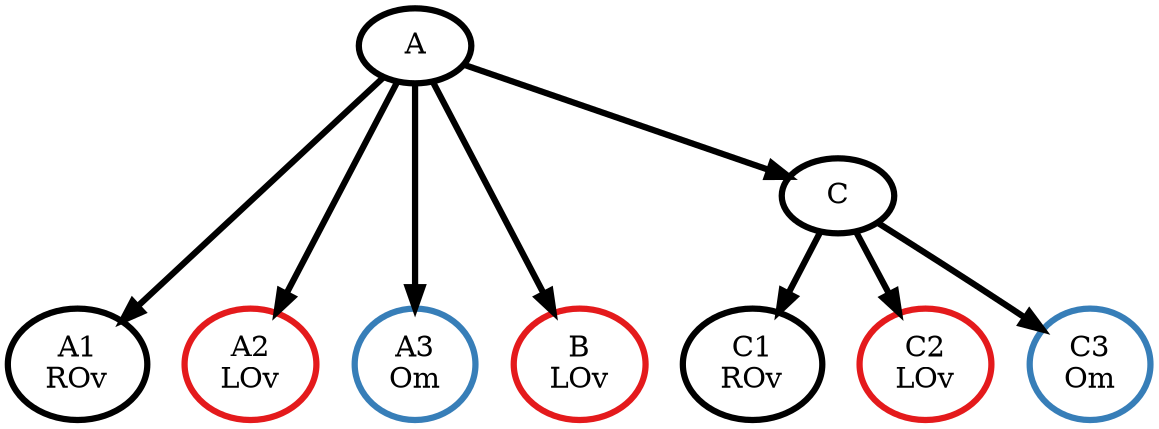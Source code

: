 digraph T {
	{
		rank=same
		0 [penwidth=3,colorscheme=set19,color=0,label="A1\nROv"]
		1 [penwidth=3,colorscheme=set19,color=1,label="A2\nLOv"]
		2 [penwidth=3,colorscheme=set19,color=2,label="A3\nOm"]
		3 [penwidth=3,colorscheme=set19,color=1,label="B\nLOv"]
		4 [penwidth=3,colorscheme=set19,color=0,label="C1\nROv"]
		5 [penwidth=3,colorscheme=set19,color=1,label="C2\nLOv"]
		6 [penwidth=3,colorscheme=set19,color=2,label="C3\nOm"]
	}
	7 [penwidth=3,colorscheme=set19,color=0,label="A"]
	8 [penwidth=3,colorscheme=set19,color=0,label="C"]
	7 -> 0 [penwidth=3,colorscheme=set19,color=0]
	7 -> 1 [penwidth=3,colorscheme=set19,color=0]
	7 -> 2 [penwidth=3,colorscheme=set19,color=0]
	7 -> 3 [penwidth=3,colorscheme=set19,color=0]
	7 -> 8 [penwidth=3,colorscheme=set19,color=0]
	8 -> 4 [penwidth=3,colorscheme=set19,color=0]
	8 -> 5 [penwidth=3,colorscheme=set19,color=0]
	8 -> 6 [penwidth=3,colorscheme=set19,color=0]
}
